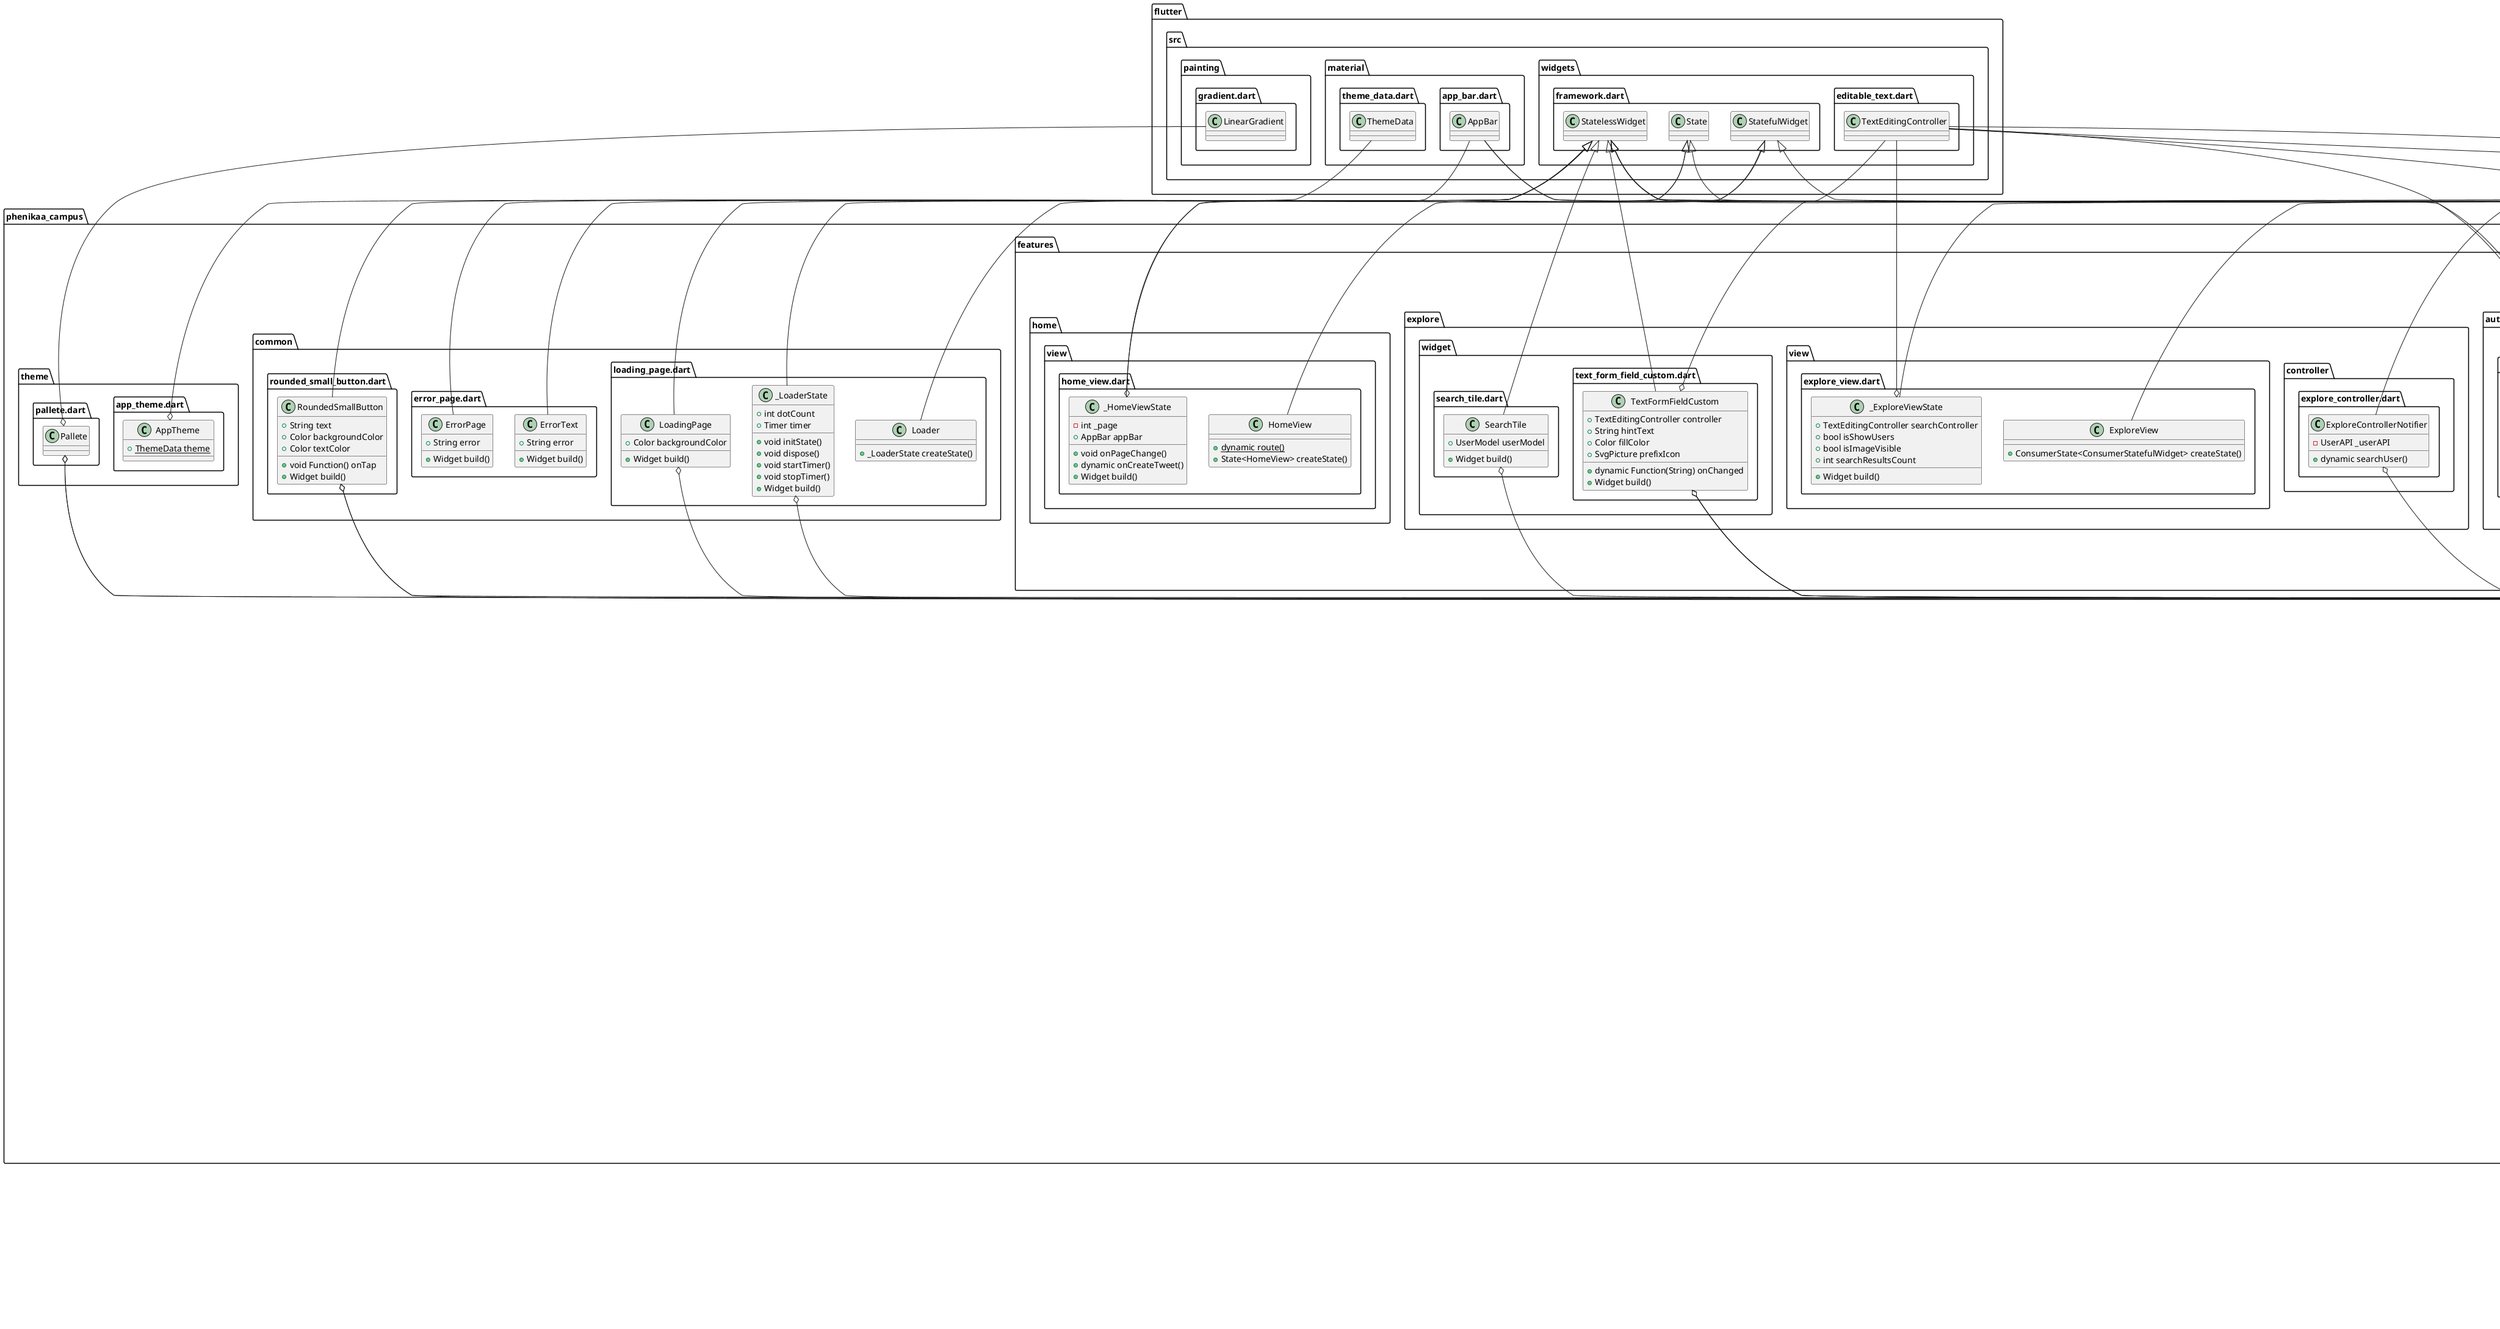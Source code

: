 @startuml phenikaa_campus
set namespaceSeparator ::

abstract class "phenikaa_campus::apis::auth_api.dart::IAuthAPI" {
  +dynamic signUp()
  +dynamic login()
  +dynamic currentUserAccount()
}

class "phenikaa_campus::apis::auth_api.dart::AuthAPI" {
  -Account _account
  +dynamic currentUserAccount()
  +dynamic signUp()
  +dynamic login()
}

"phenikaa_campus::apis::auth_api.dart::AuthAPI" o-- "appwrite::appwrite.dart::Account"
"phenikaa_campus::apis::auth_api.dart::IAuthAPI" <|-- "phenikaa_campus::apis::auth_api.dart::AuthAPI"

abstract class "phenikaa_campus::apis::user_api.dart::IUserAPI" {
  +dynamic saveUserData()
  +dynamic getUserData()
  +dynamic searchUserByName()
}

class "phenikaa_campus::apis::user_api.dart::UserAPI" {
  -Databases _db
  +dynamic saveUserData()
  +dynamic getUserData()
  +dynamic searchUserByName()
}

"phenikaa_campus::apis::user_api.dart::UserAPI" o-- "appwrite::appwrite.dart::Databases"
"phenikaa_campus::apis::user_api.dart::IUserAPI" <|-- "phenikaa_campus::apis::user_api.dart::UserAPI"

abstract class "phenikaa_campus::apis::tweet_api.dart::ITweetAPI" {
  +dynamic shareTweet()
  +dynamic getTweets()
  +Stream<RealtimeMessage> getLatestTweet()
  +dynamic likeTweet()
  +dynamic updateReshareCount()
  +dynamic getRepliesToTweet()
  +dynamic getTweetById()
  +dynamic getUserTweets()
  +dynamic getTweetsByHashtag()
}

class "phenikaa_campus::apis::tweet_api.dart::TweetAPI" {
  -Databases _db
  -Realtime _realtime
  +dynamic shareTweet()
  +dynamic getTweets()
  +Stream<RealtimeMessage> getLatestTweet()
  +dynamic likeTweet()
  +dynamic updateReshareCount()
  +dynamic getRepliesToTweet()
  +dynamic getTweetById()
  +dynamic getUserTweets()
  +dynamic getTweetsByHashtag()
}

"phenikaa_campus::apis::tweet_api.dart::TweetAPI" o-- "appwrite::appwrite.dart::Databases"
"phenikaa_campus::apis::tweet_api.dart::TweetAPI" o-- "appwrite::src::realtime.dart::Realtime"
"phenikaa_campus::apis::tweet_api.dart::ITweetAPI" <|-- "phenikaa_campus::apis::tweet_api.dart::TweetAPI"

class "phenikaa_campus::apis::storage_api.dart::StorageAPI" {
  -Storage _storage
  +dynamic uploadImage()
}

"phenikaa_campus::apis::storage_api.dart::StorageAPI" o-- "appwrite::appwrite.dart::Storage"

class "phenikaa_campus::core::failure.dart::Failure" {
  +String message
  +StackTrace stackTrace
}

class "phenikaa_campus::core::enums::tweet_type_enum.dart::TweetType" {
  +int index
  {static} +List<TweetType> values
  {static} +TweetType text
}

"phenikaa_campus::core::enums::tweet_type_enum.dart::TweetType" o-- "phenikaa_campus::core::enums::tweet_type_enum.dart::TweetType"
"dart::core::Enum" <|-- "phenikaa_campus::core::enums::tweet_type_enum.dart::TweetType"

class "phenikaa_campus::constants::appwrite_constant.dart::AppwriteConstants" {
  {static} +String databaseId
  {static} +String projectId
  {static} +String endPoint
  {static} +String usersCollection
  {static} +String tweetsCollection
  {static} +String imagesBucket
  {static} +String imageUrl()
}

class "phenikaa_campus::constants::ui_constant.dart::UIConstants" {
  {static} +List<Widget> bottomTabBarPages
  {static} +AppBar appBar()
}

class "phenikaa_campus::features::tweet::controller::tweet_controller.dart::TweetController" {
  -TweetAPI _tweetAPI
  -StorageAPI _storageAPI
  -Ref<Object?> _ref
  +dynamic getTweets()
  +void shareTweet()
  +void likeTweet()
  +void reshareTweet()
  -void _shareImageTweet()
  -void _shareTextTweet()
  +dynamic getTweetsByHashtag()
  +dynamic getRepliesToTweet()
  +dynamic getTweetById()
  -List<String> _getLinksFromText()
  -List<String> _getHashtagsFromText()
}

"phenikaa_campus::features::tweet::controller::tweet_controller.dart::TweetController" o-- "phenikaa_campus::apis::tweet_api.dart::TweetAPI"
"phenikaa_campus::features::tweet::controller::tweet_controller.dart::TweetController" o-- "phenikaa_campus::apis::storage_api.dart::StorageAPI"
"phenikaa_campus::features::tweet::controller::tweet_controller.dart::TweetController" o-- "riverpod::src::framework.dart::Ref<Object>"
"state_notifier::state_notifier.dart::StateNotifier" <|-- "phenikaa_campus::features::tweet::controller::tweet_controller.dart::TweetController"

class "phenikaa_campus::features::tweet::views::create_tweet_view.dart::CreateTweetScreen" {
  {static} +dynamic route()
  +ConsumerState<ConsumerStatefulWidget> createState()
}

"flutter_riverpod::src::consumer.dart::ConsumerStatefulWidget" <|-- "phenikaa_campus::features::tweet::views::create_tweet_view.dart::CreateTweetScreen"

class "phenikaa_campus::features::tweet::views::create_tweet_view.dart::_CreateTweetScreenState" {
  +TextEditingController tweetTextController
  +List<File> images
  +void dispose()
  +void shareTweet()
  +void onPickImages()
  +Widget build()
}

"phenikaa_campus::features::tweet::views::create_tweet_view.dart::_CreateTweetScreenState" o-- "flutter::src::widgets::editable_text.dart::TextEditingController"
"flutter_riverpod::src::consumer.dart::ConsumerState" <|-- "phenikaa_campus::features::tweet::views::create_tweet_view.dart::_CreateTweetScreenState"

class "phenikaa_campus::features::tweet::views::twitter_reply_view.dart::TwitterReplyScreen" {
  +Tweet tweet
  {static} +dynamic route()
  +Widget build()
}

"phenikaa_campus::features::tweet::views::twitter_reply_view.dart::TwitterReplyScreen" o-- "phenikaa_campus::models::tweet_model.dart::Tweet"
"flutter_riverpod::src::consumer.dart::ConsumerWidget" <|-- "phenikaa_campus::features::tweet::views::twitter_reply_view.dart::TwitterReplyScreen"

class "phenikaa_campus::features::tweet::views::hashtag_view.dart::HashtagView" {
  +String hashtag
  {static} +dynamic route()
  +Widget build()
}

"flutter_riverpod::src::consumer.dart::ConsumerWidget" <|-- "phenikaa_campus::features::tweet::views::hashtag_view.dart::HashtagView"

class "phenikaa_campus::features::tweet::widgets::tweet_icon_button.dart::TweetIconButton" {
  +String pathName
  +String text
  +void Function() onTap
  +Widget build()
}

"phenikaa_campus::features::tweet::widgets::tweet_icon_button.dart::TweetIconButton" o-- "dart::ui::void Function()"
"flutter::src::widgets::framework.dart::StatelessWidget" <|-- "phenikaa_campus::features::tweet::widgets::tweet_icon_button.dart::TweetIconButton"

class "phenikaa_campus::features::tweet::widgets::tweet_card.dart::TweetCard" {
  +Tweet tweet
  +Widget build()
}

"phenikaa_campus::features::tweet::widgets::tweet_card.dart::TweetCard" o-- "phenikaa_campus::models::tweet_model.dart::Tweet"
"flutter_riverpod::src::consumer.dart::ConsumerWidget" <|-- "phenikaa_campus::features::tweet::widgets::tweet_card.dart::TweetCard"

class "phenikaa_campus::features::tweet::widgets::tweet_list.dart::TweetList" {
  +Widget build()
}

"flutter_riverpod::src::consumer.dart::ConsumerWidget" <|-- "phenikaa_campus::features::tweet::widgets::tweet_list.dart::TweetList"

class "phenikaa_campus::features::tweet::widgets::hashtag_text.dart::HashtagText" {
  +String text
  +Widget build()
}

"flutter::src::widgets::framework.dart::StatelessWidget" <|-- "phenikaa_campus::features::tweet::widgets::hashtag_text.dart::HashtagText"

class "phenikaa_campus::features::tweet::widgets::carousel_image.dart::CarouselImage" {
  +List<String> imageLinks
  +State<CarouselImage> createState()
}

"flutter::src::widgets::framework.dart::StatefulWidget" <|-- "phenikaa_campus::features::tweet::widgets::carousel_image.dart::CarouselImage"

class "phenikaa_campus::features::tweet::widgets::carousel_image.dart::_CarouselImageState" {
  -int _current
  +Widget build()
}

"flutter::src::widgets::framework.dart::State" <|-- "phenikaa_campus::features::tweet::widgets::carousel_image.dart::_CarouselImageState"

class "phenikaa_campus::features::home::view::home_view.dart::HomeView" {
  {static} +dynamic route()
  +State<HomeView> createState()
}

"flutter::src::widgets::framework.dart::StatefulWidget" <|-- "phenikaa_campus::features::home::view::home_view.dart::HomeView"

class "phenikaa_campus::features::home::view::home_view.dart::_HomeViewState" {
  -int _page
  +AppBar appBar
  +void onPageChange()
  +dynamic onCreateTweet()
  +Widget build()
}

"phenikaa_campus::features::home::view::home_view.dart::_HomeViewState" o-- "flutter::src::material::app_bar.dart::AppBar"
"flutter::src::widgets::framework.dart::State" <|-- "phenikaa_campus::features::home::view::home_view.dart::_HomeViewState"

class "phenikaa_campus::features::auth::controller::auth_controller.dart::AuthController" {
  -AuthAPI _authAPI
  -UserAPI _userAPI
  +dynamic currentUser()
  +void signUp()
  +void login()
  +dynamic getUserData()
}

"phenikaa_campus::features::auth::controller::auth_controller.dart::AuthController" o-- "phenikaa_campus::apis::auth_api.dart::AuthAPI"
"phenikaa_campus::features::auth::controller::auth_controller.dart::AuthController" o-- "phenikaa_campus::apis::user_api.dart::UserAPI"
"state_notifier::state_notifier.dart::StateNotifier" <|-- "phenikaa_campus::features::auth::controller::auth_controller.dart::AuthController"

class "phenikaa_campus::features::auth::view::login_view.dart::LoginView" {
  {static} +dynamic route()
  +ConsumerState<LoginView> createState()
}

"flutter_riverpod::src::consumer.dart::ConsumerStatefulWidget" <|-- "phenikaa_campus::features::auth::view::login_view.dart::LoginView"

class "phenikaa_campus::features::auth::view::login_view.dart::_LoginViewState" {
  +AppBar appbar
  +TextEditingController emailController
  +TextEditingController passwordController
  +void dispose()
  +void onLogin()
  +Widget build()
}

"phenikaa_campus::features::auth::view::login_view.dart::_LoginViewState" o-- "flutter::src::material::app_bar.dart::AppBar"
"phenikaa_campus::features::auth::view::login_view.dart::_LoginViewState" o-- "flutter::src::widgets::editable_text.dart::TextEditingController"
"flutter_riverpod::src::consumer.dart::ConsumerState" <|-- "phenikaa_campus::features::auth::view::login_view.dart::_LoginViewState"

class "phenikaa_campus::features::auth::view::signup_view.dart::SignUpView" {
  {static} +dynamic route()
  +ConsumerState<SignUpView> createState()
}

"flutter_riverpod::src::consumer.dart::ConsumerStatefulWidget" <|-- "phenikaa_campus::features::auth::view::signup_view.dart::SignUpView"

class "phenikaa_campus::features::auth::view::signup_view.dart::_SignUpViewState" {
  +AppBar appbar
  +TextEditingController emailController
  +TextEditingController passwordController
  +void dispose()
  +void onSignUp()
  +Widget build()
}

"phenikaa_campus::features::auth::view::signup_view.dart::_SignUpViewState" o-- "flutter::src::material::app_bar.dart::AppBar"
"phenikaa_campus::features::auth::view::signup_view.dart::_SignUpViewState" o-- "flutter::src::widgets::editable_text.dart::TextEditingController"
"flutter_riverpod::src::consumer.dart::ConsumerState" <|-- "phenikaa_campus::features::auth::view::signup_view.dart::_SignUpViewState"

class "phenikaa_campus::features::auth::widgets::auth_field.dart::AuthField" {
  +TextEditingController controller
  +String hintText
  +Widget build()
}

"phenikaa_campus::features::auth::widgets::auth_field.dart::AuthField" o-- "flutter::src::widgets::editable_text.dart::TextEditingController"
"flutter::src::widgets::framework.dart::StatelessWidget" <|-- "phenikaa_campus::features::auth::widgets::auth_field.dart::AuthField"

class "phenikaa_campus::features::explore::widget::text_form_field_custom.dart::TextFormFieldCustom" {
  +TextEditingController controller
  +String hintText
  +Color fillColor
  +SvgPicture prefixIcon
  +dynamic Function(String) onChanged
  +Widget build()
}

"phenikaa_campus::features::explore::widget::text_form_field_custom.dart::TextFormFieldCustom" o-- "flutter::src::widgets::editable_text.dart::TextEditingController"
"phenikaa_campus::features::explore::widget::text_form_field_custom.dart::TextFormFieldCustom" o-- "dart::ui::Color"
"phenikaa_campus::features::explore::widget::text_form_field_custom.dart::TextFormFieldCustom" o-- "flutter_svg::svg.dart::SvgPicture"
"phenikaa_campus::features::explore::widget::text_form_field_custom.dart::TextFormFieldCustom" o-- "null::dynamic Function(String)"
"flutter::src::widgets::framework.dart::StatelessWidget" <|-- "phenikaa_campus::features::explore::widget::text_form_field_custom.dart::TextFormFieldCustom"

class "phenikaa_campus::features::explore::widget::search_tile.dart::SearchTile" {
  +UserModel userModel
  +Widget build()
}

"phenikaa_campus::features::explore::widget::search_tile.dart::SearchTile" o-- "phenikaa_campus::models::user_models.dart::UserModel"
"flutter::src::widgets::framework.dart::StatelessWidget" <|-- "phenikaa_campus::features::explore::widget::search_tile.dart::SearchTile"

class "phenikaa_campus::features::explore::controller::explore_controller.dart::ExploreControllerNotifier" {
  -UserAPI _userAPI
  +dynamic searchUser()
}

"phenikaa_campus::features::explore::controller::explore_controller.dart::ExploreControllerNotifier" o-- "phenikaa_campus::apis::user_api.dart::UserAPI"
"state_notifier::state_notifier.dart::StateNotifier" <|-- "phenikaa_campus::features::explore::controller::explore_controller.dart::ExploreControllerNotifier"

class "phenikaa_campus::features::explore::view::explore_view.dart::ExploreView" {
  +ConsumerState<ConsumerStatefulWidget> createState()
}

"flutter_riverpod::src::consumer.dart::ConsumerStatefulWidget" <|-- "phenikaa_campus::features::explore::view::explore_view.dart::ExploreView"

class "phenikaa_campus::features::explore::view::explore_view.dart::_ExploreViewState" {
  +TextEditingController searchController
  +bool isShowUsers
  +bool isImageVisible
  +int searchResultsCount
  +Widget build()
}

"phenikaa_campus::features::explore::view::explore_view.dart::_ExploreViewState" o-- "flutter::src::widgets::editable_text.dart::TextEditingController"
"flutter_riverpod::src::consumer.dart::ConsumerState" <|-- "phenikaa_campus::features::explore::view::explore_view.dart::_ExploreViewState"

class "phenikaa_campus::features::user_profile::widget::follow_count.dart::FollowCount" {
  +int count
  +String text
  +Widget build()
}

"flutter::src::widgets::framework.dart::StatelessWidget" <|-- "phenikaa_campus::features::user_profile::widget::follow_count.dart::FollowCount"

class "phenikaa_campus::features::user_profile::widget::user_profile.dart::UserProfile" {
  +UserModel user
  +Widget build()
}

"phenikaa_campus::features::user_profile::widget::user_profile.dart::UserProfile" o-- "phenikaa_campus::models::user_models.dart::UserModel"
"flutter_riverpod::src::consumer.dart::ConsumerWidget" <|-- "phenikaa_campus::features::user_profile::widget::user_profile.dart::UserProfile"

class "phenikaa_campus::features::user_profile::widget::new.dart::UserProfile" {
  +UserModel user
  +Widget build()
}

"phenikaa_campus::features::user_profile::widget::new.dart::UserProfile" o-- "phenikaa_campus::models::user_models.dart::UserModel"
"flutter_riverpod::src::consumer.dart::ConsumerWidget" <|-- "phenikaa_campus::features::user_profile::widget::new.dart::UserProfile"

class "phenikaa_campus::features::user_profile::%20controller::color_controller.dart::ColorNotifier" {
  +void changeColor()
}

"state_notifier::state_notifier.dart::StateNotifier" <|-- "phenikaa_campus::features::user_profile::%20controller::color_controller.dart::ColorNotifier"

class "phenikaa_campus::features::user_profile::view::user_profile_view.dart::UserProfileView" {
  +UserModel userModel
  {static} +dynamic route()
  +Widget build()
}

"phenikaa_campus::features::user_profile::view::user_profile_view.dart::UserProfileView" o-- "phenikaa_campus::models::user_models.dart::UserModel"
"flutter_riverpod::src::consumer.dart::ConsumerWidget" <|-- "phenikaa_campus::features::user_profile::view::user_profile_view.dart::UserProfileView"

class "phenikaa_campus::models::user_models.dart::UserModel" {
  +String email
  +String name
  +List<String> followers
  +List<String> following
  +String profilePic
  +String bannerPic
  +String uid
  +String bio
  +bool isTwitterBlue
  +int hashCode
  +UserModel copyWith()
  +Map<String, dynamic> toMap()
  +String toString()
  +bool ==()
}

class "phenikaa_campus::models::tweet_model.dart::Tweet" {
  +String text
  +List<String> hashtags
  +List<String> link
  +List<String> imageLinks
  +String uid
  +TweetType tweetType
  +DateTime tweetedAt
  +List<String> likes
  +List<String> commentIds
  +String id
  +int reshareCount
  +String retweetedBy
  +String repliedTo
  +int hashCode
  +Tweet copyWith()
  +Map<String, dynamic> toMap()
  +String toString()
  +bool ==()
}

"phenikaa_campus::models::tweet_model.dart::Tweet" o-- "phenikaa_campus::core::enums::tweet_type_enum.dart::TweetType"

class "phenikaa_campus::main.dart::MyApp" {
  +Widget build()
}

"flutter_riverpod::src::consumer.dart::ConsumerWidget" <|-- "phenikaa_campus::main.dart::MyApp"

class "phenikaa_campus::common::loading_page.dart::Loader" {
  +_LoaderState createState()
}

"flutter::src::widgets::framework.dart::StatefulWidget" <|-- "phenikaa_campus::common::loading_page.dart::Loader"

class "phenikaa_campus::common::loading_page.dart::_LoaderState" {
  +int dotCount
  +Timer timer
  +void initState()
  +void dispose()
  +void startTimer()
  +void stopTimer()
  +Widget build()
}

"phenikaa_campus::common::loading_page.dart::_LoaderState" o-- "dart::async::Timer"
"flutter::src::widgets::framework.dart::State" <|-- "phenikaa_campus::common::loading_page.dart::_LoaderState"

class "phenikaa_campus::common::loading_page.dart::LoadingPage" {
  +Color backgroundColor
  +Widget build()
}

"phenikaa_campus::common::loading_page.dart::LoadingPage" o-- "dart::ui::Color"
"flutter::src::widgets::framework.dart::StatelessWidget" <|-- "phenikaa_campus::common::loading_page.dart::LoadingPage"

class "phenikaa_campus::common::error_page.dart::ErrorText" {
  +String error
  +Widget build()
}

"flutter::src::widgets::framework.dart::StatelessWidget" <|-- "phenikaa_campus::common::error_page.dart::ErrorText"

class "phenikaa_campus::common::error_page.dart::ErrorPage" {
  +String error
  +Widget build()
}

"flutter::src::widgets::framework.dart::StatelessWidget" <|-- "phenikaa_campus::common::error_page.dart::ErrorPage"

class "phenikaa_campus::common::rounded_small_button.dart::RoundedSmallButton" {
  +String text
  +void Function() onTap
  +Color backgroundColor
  +Color textColor
  +Widget build()
}

"phenikaa_campus::common::rounded_small_button.dart::RoundedSmallButton" o-- "dart::ui::void Function()"
"phenikaa_campus::common::rounded_small_button.dart::RoundedSmallButton" o-- "dart::ui::Color"
"flutter::src::widgets::framework.dart::StatelessWidget" <|-- "phenikaa_campus::common::rounded_small_button.dart::RoundedSmallButton"

class "phenikaa_campus::theme::app_theme.dart::AppTheme" {
  {static} +ThemeData theme
}

"phenikaa_campus::theme::app_theme.dart::AppTheme" o-- "flutter::src::material::theme_data.dart::ThemeData"
"phenikaa_campus::theme::pallete.dart::Pallete" o-- "dart::ui::Color"
"phenikaa_campus::theme::pallete.dart::Pallete" o-- "riverpod::src::state_provider.dart::StateProvider<Color>"
"phenikaa_campus::theme::pallete.dart::Pallete" o-- "flutter::src::painting::gradient.dart::LinearGradient"


@enduml